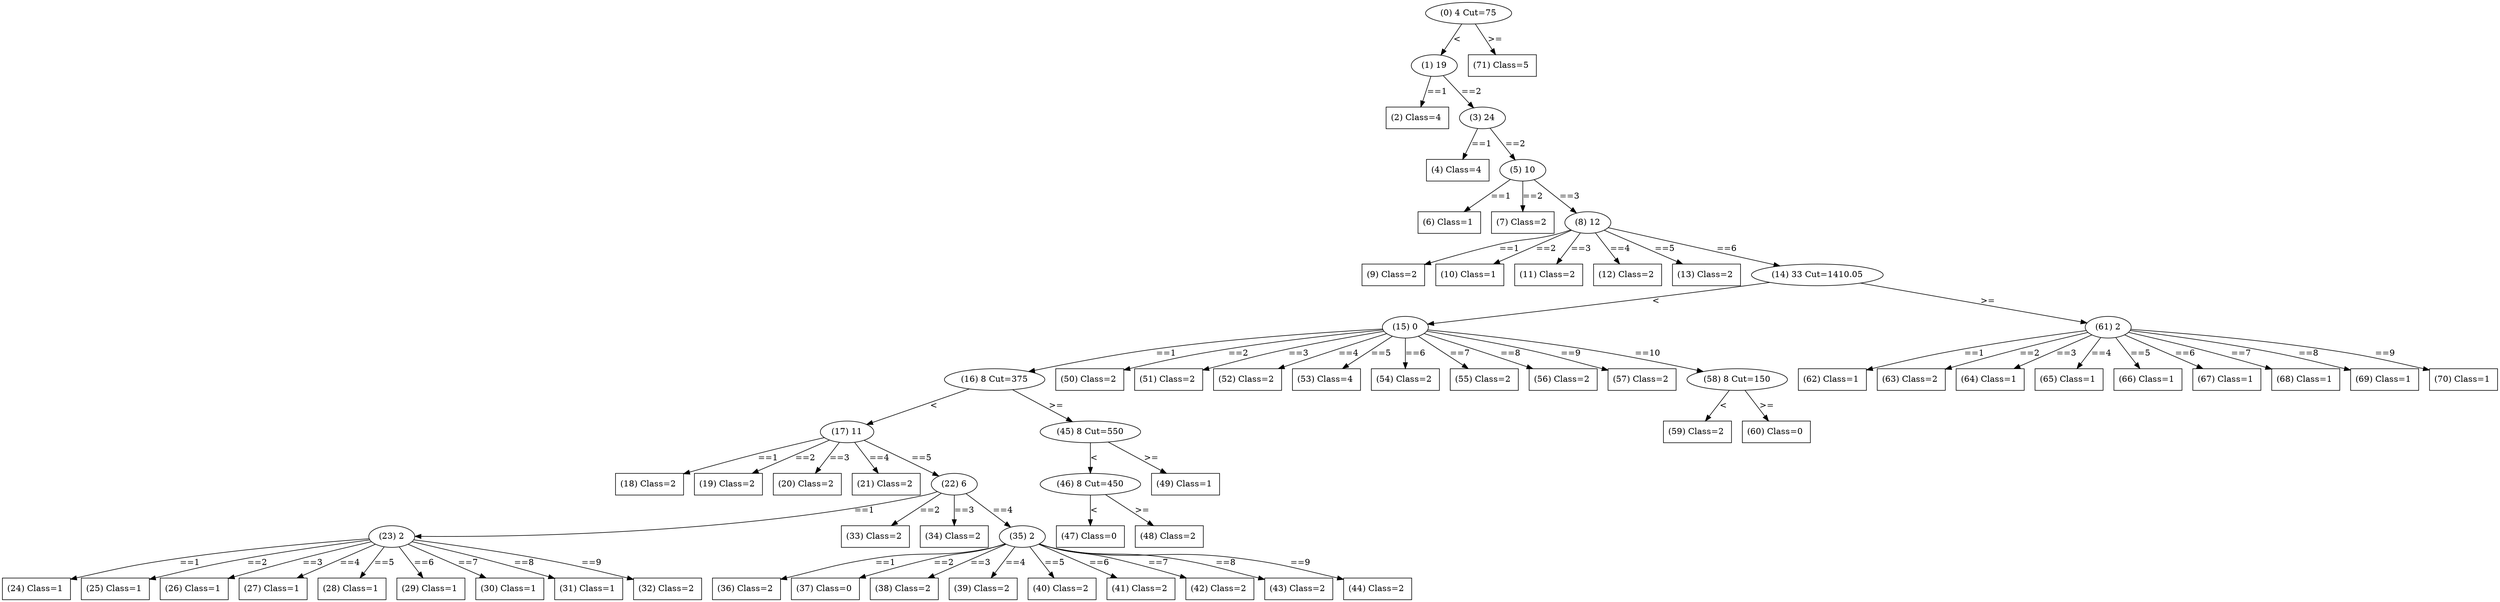 digraph 3 {
    node [shape=ellipse]
    node [shape=ellipse]
    "(0) 4 Cut=75" -> "(1) 19" [label="<"]
    node [shape=box]
    "(0) 4 Cut=75" -> "(71) Class=5 " [label=">="]
    node [shape=box]
    "(1) 19" -> "(2) Class=4 " [label="==1"]
    node [shape=ellipse]
    "(1) 19" -> "(3) 24" [label="==2"]
    node [shape=box]
    "(3) 24" -> "(4) Class=4 " [label="==1"]
    node [shape=ellipse]
    "(3) 24" -> "(5) 10" [label="==2"]
    node [shape=box]
    "(5) 10" -> "(6) Class=1 " [label="==1"]
    node [shape=box]
    "(5) 10" -> "(7) Class=2 " [label="==2"]
    node [shape=ellipse]
    "(5) 10" -> "(8) 12" [label="==3"]
    node [shape=box]
    "(8) 12" -> "(9) Class=2 " [label="==1"]
    node [shape=box]
    "(8) 12" -> "(10) Class=1 " [label="==2"]
    node [shape=box]
    "(8) 12" -> "(11) Class=2 " [label="==3"]
    node [shape=box]
    "(8) 12" -> "(12) Class=2 " [label="==4"]
    node [shape=box]
    "(8) 12" -> "(13) Class=2 " [label="==5"]
    node [shape=ellipse]
    "(8) 12" -> "(14) 33 Cut=1410.05" [label="==6"]
    node [shape=ellipse]
    "(14) 33 Cut=1410.05" -> "(15) 0" [label="<"]
    node [shape=ellipse]
    "(14) 33 Cut=1410.05" -> "(61) 2" [label=">="]
    node [shape=ellipse]
    "(15) 0" -> "(16) 8 Cut=375" [label="==1"]
    node [shape=box]
    "(15) 0" -> "(50) Class=2 " [label="==2"]
    node [shape=box]
    "(15) 0" -> "(51) Class=2 " [label="==3"]
    node [shape=box]
    "(15) 0" -> "(52) Class=2 " [label="==4"]
    node [shape=box]
    "(15) 0" -> "(53) Class=4 " [label="==5"]
    node [shape=box]
    "(15) 0" -> "(54) Class=2 " [label="==6"]
    node [shape=box]
    "(15) 0" -> "(55) Class=2 " [label="==7"]
    node [shape=box]
    "(15) 0" -> "(56) Class=2 " [label="==8"]
    node [shape=box]
    "(15) 0" -> "(57) Class=2 " [label="==9"]
    node [shape=ellipse]
    "(15) 0" -> "(58) 8 Cut=150" [label="==10"]
    node [shape=ellipse]
    "(16) 8 Cut=375" -> "(17) 11" [label="<"]
    node [shape=ellipse]
    "(16) 8 Cut=375" -> "(45) 8 Cut=550" [label=">="]
    node [shape=box]
    "(17) 11" -> "(18) Class=2 " [label="==1"]
    node [shape=box]
    "(17) 11" -> "(19) Class=2 " [label="==2"]
    node [shape=box]
    "(17) 11" -> "(20) Class=2 " [label="==3"]
    node [shape=box]
    "(17) 11" -> "(21) Class=2 " [label="==4"]
    node [shape=ellipse]
    "(17) 11" -> "(22) 6" [label="==5"]
    node [shape=ellipse]
    "(22) 6" -> "(23) 2" [label="==1"]
    node [shape=box]
    "(22) 6" -> "(33) Class=2 " [label="==2"]
    node [shape=box]
    "(22) 6" -> "(34) Class=2 " [label="==3"]
    node [shape=ellipse]
    "(22) 6" -> "(35) 2" [label="==4"]
    node [shape=box]
    "(23) 2" -> "(24) Class=1 " [label="==1"]
    node [shape=box]
    "(23) 2" -> "(25) Class=1 " [label="==2"]
    node [shape=box]
    "(23) 2" -> "(26) Class=1 " [label="==3"]
    node [shape=box]
    "(23) 2" -> "(27) Class=1 " [label="==4"]
    node [shape=box]
    "(23) 2" -> "(28) Class=1 " [label="==5"]
    node [shape=box]
    "(23) 2" -> "(29) Class=1 " [label="==6"]
    node [shape=box]
    "(23) 2" -> "(30) Class=1 " [label="==7"]
    node [shape=box]
    "(23) 2" -> "(31) Class=1 " [label="==8"]
    node [shape=box]
    "(23) 2" -> "(32) Class=2 " [label="==9"]
    node [shape=box]
    "(35) 2" -> "(36) Class=2 " [label="==1"]
    node [shape=box]
    "(35) 2" -> "(37) Class=0 " [label="==2"]
    node [shape=box]
    "(35) 2" -> "(38) Class=2 " [label="==3"]
    node [shape=box]
    "(35) 2" -> "(39) Class=2 " [label="==4"]
    node [shape=box]
    "(35) 2" -> "(40) Class=2 " [label="==5"]
    node [shape=box]
    "(35) 2" -> "(41) Class=2 " [label="==6"]
    node [shape=box]
    "(35) 2" -> "(42) Class=2 " [label="==7"]
    node [shape=box]
    "(35) 2" -> "(43) Class=2 " [label="==8"]
    node [shape=box]
    "(35) 2" -> "(44) Class=2 " [label="==9"]
    node [shape=ellipse]
    "(45) 8 Cut=550" -> "(46) 8 Cut=450" [label="<"]
    node [shape=box]
    "(45) 8 Cut=550" -> "(49) Class=1 " [label=">="]
    node [shape=box]
    "(46) 8 Cut=450" -> "(47) Class=0 " [label="<"]
    node [shape=box]
    "(46) 8 Cut=450" -> "(48) Class=2 " [label=">="]
    node [shape=box]
    "(58) 8 Cut=150" -> "(59) Class=2 " [label="<"]
    node [shape=box]
    "(58) 8 Cut=150" -> "(60) Class=0 " [label=">="]
    node [shape=box]
    "(61) 2" -> "(62) Class=1 " [label="==1"]
    node [shape=box]
    "(61) 2" -> "(63) Class=2 " [label="==2"]
    node [shape=box]
    "(61) 2" -> "(64) Class=1 " [label="==3"]
    node [shape=box]
    "(61) 2" -> "(65) Class=1 " [label="==4"]
    node [shape=box]
    "(61) 2" -> "(66) Class=1 " [label="==5"]
    node [shape=box]
    "(61) 2" -> "(67) Class=1 " [label="==6"]
    node [shape=box]
    "(61) 2" -> "(68) Class=1 " [label="==7"]
    node [shape=box]
    "(61) 2" -> "(69) Class=1 " [label="==8"]
    node [shape=box]
    "(61) 2" -> "(70) Class=1 " [label="==9"]
}
